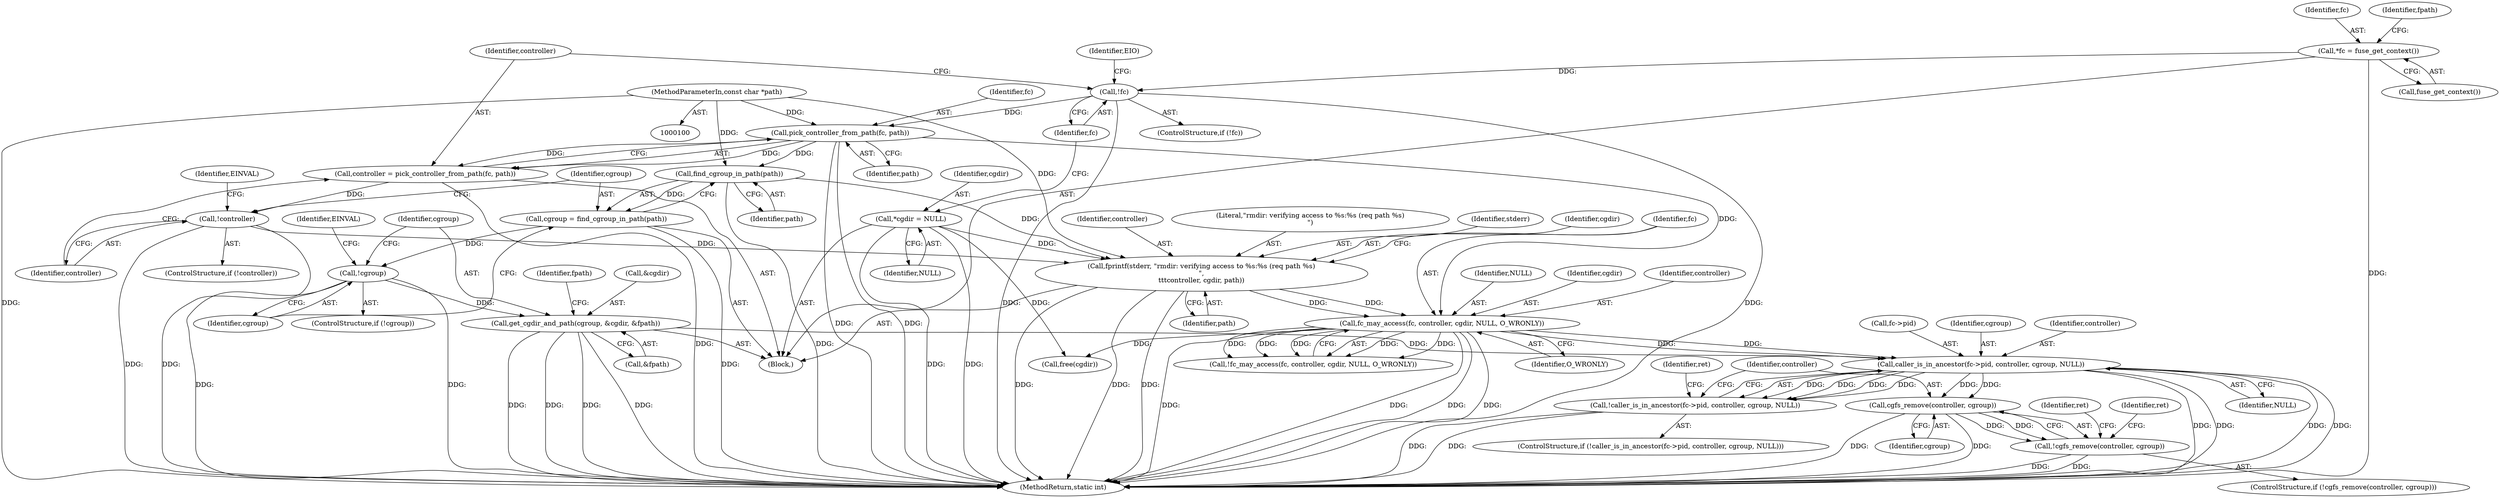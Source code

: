 digraph "1_lxcfs_a8b6c3e0537e90fba3c55910fd1b7229d54a60a7_4@pointer" {
"1000182" [label="(Call,caller_is_in_ancestor(fc->pid, controller, cgroup, NULL))"];
"1000168" [label="(Call,fc_may_access(fc, controller, cgdir, NULL, O_WRONLY))"];
"1000126" [label="(Call,pick_controller_from_path(fc, path))"];
"1000119" [label="(Call,!fc)"];
"1000104" [label="(Call,*fc = fuse_get_context())"];
"1000101" [label="(MethodParameterIn,const char *path)"];
"1000160" [label="(Call,fprintf(stderr, \"rmdir: verifying access to %s:%s (req path %s)\n\",\n\t\t\tcontroller, cgdir, path))"];
"1000130" [label="(Call,!controller)"];
"1000124" [label="(Call,controller = pick_controller_from_path(fc, path))"];
"1000112" [label="(Call,*cgdir = NULL)"];
"1000137" [label="(Call,find_cgroup_in_path(path))"];
"1000145" [label="(Call,get_cgdir_and_path(cgroup, &cgdir, &fpath))"];
"1000140" [label="(Call,!cgroup)"];
"1000135" [label="(Call,cgroup = find_cgroup_in_path(path))"];
"1000181" [label="(Call,!caller_is_in_ancestor(fc->pid, controller, cgroup, NULL))"];
"1000197" [label="(Call,cgfs_remove(controller, cgroup))"];
"1000196" [label="(Call,!cgfs_remove(controller, cgroup))"];
"1000183" [label="(Call,fc->pid)"];
"1000169" [label="(Identifier,fc)"];
"1000172" [label="(Identifier,NULL)"];
"1000198" [label="(Identifier,controller)"];
"1000163" [label="(Identifier,controller)"];
"1000113" [label="(Identifier,cgdir)"];
"1000199" [label="(Identifier,cgroup)"];
"1000187" [label="(Identifier,cgroup)"];
"1000167" [label="(Call,!fc_may_access(fc, controller, cgdir, NULL, O_WRONLY))"];
"1000106" [label="(Call,fuse_get_context())"];
"1000126" [label="(Call,pick_controller_from_path(fc, path))"];
"1000195" [label="(ControlStructure,if (!cgfs_remove(controller, cgroup)))"];
"1000146" [label="(Identifier,cgroup)"];
"1000197" [label="(Call,cgfs_remove(controller, cgroup))"];
"1000123" [label="(Identifier,EIO)"];
"1000147" [label="(Call,&cgdir)"];
"1000182" [label="(Call,caller_is_in_ancestor(fc->pid, controller, cgroup, NULL))"];
"1000144" [label="(Identifier,EINVAL)"];
"1000118" [label="(ControlStructure,if (!fc))"];
"1000181" [label="(Call,!caller_is_in_ancestor(fc->pid, controller, cgroup, NULL))"];
"1000138" [label="(Identifier,path)"];
"1000214" [label="(MethodReturn,static int)"];
"1000149" [label="(Call,&fpath)"];
"1000188" [label="(Identifier,NULL)"];
"1000171" [label="(Identifier,cgdir)"];
"1000130" [label="(Call,!controller)"];
"1000162" [label="(Literal,\"rmdir: verifying access to %s:%s (req path %s)\n\")"];
"1000141" [label="(Identifier,cgroup)"];
"1000191" [label="(Identifier,ret)"];
"1000104" [label="(Call,*fc = fuse_get_context())"];
"1000102" [label="(Block,)"];
"1000165" [label="(Identifier,path)"];
"1000134" [label="(Identifier,EINVAL)"];
"1000140" [label="(Call,!cgroup)"];
"1000135" [label="(Call,cgroup = find_cgroup_in_path(path))"];
"1000137" [label="(Call,find_cgroup_in_path(path))"];
"1000202" [label="(Identifier,ret)"];
"1000168" [label="(Call,fc_may_access(fc, controller, cgdir, NULL, O_WRONLY))"];
"1000125" [label="(Identifier,controller)"];
"1000105" [label="(Identifier,fc)"];
"1000120" [label="(Identifier,fc)"];
"1000114" [label="(Identifier,NULL)"];
"1000153" [label="(Identifier,fpath)"];
"1000173" [label="(Identifier,O_WRONLY)"];
"1000170" [label="(Identifier,controller)"];
"1000161" [label="(Identifier,stderr)"];
"1000186" [label="(Identifier,controller)"];
"1000136" [label="(Identifier,cgroup)"];
"1000164" [label="(Identifier,cgdir)"];
"1000139" [label="(ControlStructure,if (!cgroup))"];
"1000129" [label="(ControlStructure,if (!controller))"];
"1000180" [label="(ControlStructure,if (!caller_is_in_ancestor(fc->pid, controller, cgroup, NULL)))"];
"1000119" [label="(Call,!fc)"];
"1000145" [label="(Call,get_cgdir_and_path(cgroup, &cgdir, &fpath))"];
"1000127" [label="(Identifier,fc)"];
"1000109" [label="(Identifier,fpath)"];
"1000101" [label="(MethodParameterIn,const char *path)"];
"1000196" [label="(Call,!cgfs_remove(controller, cgroup))"];
"1000207" [label="(Identifier,ret)"];
"1000128" [label="(Identifier,path)"];
"1000131" [label="(Identifier,controller)"];
"1000160" [label="(Call,fprintf(stderr, \"rmdir: verifying access to %s:%s (req path %s)\n\",\n\t\t\tcontroller, cgdir, path))"];
"1000112" [label="(Call,*cgdir = NULL)"];
"1000124" [label="(Call,controller = pick_controller_from_path(fc, path))"];
"1000210" [label="(Call,free(cgdir))"];
"1000182" -> "1000181"  [label="AST: "];
"1000182" -> "1000188"  [label="CFG: "];
"1000183" -> "1000182"  [label="AST: "];
"1000186" -> "1000182"  [label="AST: "];
"1000187" -> "1000182"  [label="AST: "];
"1000188" -> "1000182"  [label="AST: "];
"1000181" -> "1000182"  [label="CFG: "];
"1000182" -> "1000214"  [label="DDG: "];
"1000182" -> "1000214"  [label="DDG: "];
"1000182" -> "1000214"  [label="DDG: "];
"1000182" -> "1000214"  [label="DDG: "];
"1000182" -> "1000181"  [label="DDG: "];
"1000182" -> "1000181"  [label="DDG: "];
"1000182" -> "1000181"  [label="DDG: "];
"1000182" -> "1000181"  [label="DDG: "];
"1000168" -> "1000182"  [label="DDG: "];
"1000168" -> "1000182"  [label="DDG: "];
"1000145" -> "1000182"  [label="DDG: "];
"1000182" -> "1000197"  [label="DDG: "];
"1000182" -> "1000197"  [label="DDG: "];
"1000168" -> "1000167"  [label="AST: "];
"1000168" -> "1000173"  [label="CFG: "];
"1000169" -> "1000168"  [label="AST: "];
"1000170" -> "1000168"  [label="AST: "];
"1000171" -> "1000168"  [label="AST: "];
"1000172" -> "1000168"  [label="AST: "];
"1000173" -> "1000168"  [label="AST: "];
"1000167" -> "1000168"  [label="CFG: "];
"1000168" -> "1000214"  [label="DDG: "];
"1000168" -> "1000214"  [label="DDG: "];
"1000168" -> "1000214"  [label="DDG: "];
"1000168" -> "1000214"  [label="DDG: "];
"1000168" -> "1000167"  [label="DDG: "];
"1000168" -> "1000167"  [label="DDG: "];
"1000168" -> "1000167"  [label="DDG: "];
"1000168" -> "1000167"  [label="DDG: "];
"1000168" -> "1000167"  [label="DDG: "];
"1000126" -> "1000168"  [label="DDG: "];
"1000160" -> "1000168"  [label="DDG: "];
"1000160" -> "1000168"  [label="DDG: "];
"1000168" -> "1000210"  [label="DDG: "];
"1000126" -> "1000124"  [label="AST: "];
"1000126" -> "1000128"  [label="CFG: "];
"1000127" -> "1000126"  [label="AST: "];
"1000128" -> "1000126"  [label="AST: "];
"1000124" -> "1000126"  [label="CFG: "];
"1000126" -> "1000214"  [label="DDG: "];
"1000126" -> "1000214"  [label="DDG: "];
"1000126" -> "1000124"  [label="DDG: "];
"1000126" -> "1000124"  [label="DDG: "];
"1000119" -> "1000126"  [label="DDG: "];
"1000101" -> "1000126"  [label="DDG: "];
"1000126" -> "1000137"  [label="DDG: "];
"1000119" -> "1000118"  [label="AST: "];
"1000119" -> "1000120"  [label="CFG: "];
"1000120" -> "1000119"  [label="AST: "];
"1000123" -> "1000119"  [label="CFG: "];
"1000125" -> "1000119"  [label="CFG: "];
"1000119" -> "1000214"  [label="DDG: "];
"1000119" -> "1000214"  [label="DDG: "];
"1000104" -> "1000119"  [label="DDG: "];
"1000104" -> "1000102"  [label="AST: "];
"1000104" -> "1000106"  [label="CFG: "];
"1000105" -> "1000104"  [label="AST: "];
"1000106" -> "1000104"  [label="AST: "];
"1000109" -> "1000104"  [label="CFG: "];
"1000104" -> "1000214"  [label="DDG: "];
"1000101" -> "1000100"  [label="AST: "];
"1000101" -> "1000214"  [label="DDG: "];
"1000101" -> "1000137"  [label="DDG: "];
"1000101" -> "1000160"  [label="DDG: "];
"1000160" -> "1000102"  [label="AST: "];
"1000160" -> "1000165"  [label="CFG: "];
"1000161" -> "1000160"  [label="AST: "];
"1000162" -> "1000160"  [label="AST: "];
"1000163" -> "1000160"  [label="AST: "];
"1000164" -> "1000160"  [label="AST: "];
"1000165" -> "1000160"  [label="AST: "];
"1000169" -> "1000160"  [label="CFG: "];
"1000160" -> "1000214"  [label="DDG: "];
"1000160" -> "1000214"  [label="DDG: "];
"1000160" -> "1000214"  [label="DDG: "];
"1000130" -> "1000160"  [label="DDG: "];
"1000112" -> "1000160"  [label="DDG: "];
"1000137" -> "1000160"  [label="DDG: "];
"1000130" -> "1000129"  [label="AST: "];
"1000130" -> "1000131"  [label="CFG: "];
"1000131" -> "1000130"  [label="AST: "];
"1000134" -> "1000130"  [label="CFG: "];
"1000136" -> "1000130"  [label="CFG: "];
"1000130" -> "1000214"  [label="DDG: "];
"1000130" -> "1000214"  [label="DDG: "];
"1000124" -> "1000130"  [label="DDG: "];
"1000124" -> "1000102"  [label="AST: "];
"1000125" -> "1000124"  [label="AST: "];
"1000131" -> "1000124"  [label="CFG: "];
"1000124" -> "1000214"  [label="DDG: "];
"1000112" -> "1000102"  [label="AST: "];
"1000112" -> "1000114"  [label="CFG: "];
"1000113" -> "1000112"  [label="AST: "];
"1000114" -> "1000112"  [label="AST: "];
"1000120" -> "1000112"  [label="CFG: "];
"1000112" -> "1000214"  [label="DDG: "];
"1000112" -> "1000214"  [label="DDG: "];
"1000112" -> "1000210"  [label="DDG: "];
"1000137" -> "1000135"  [label="AST: "];
"1000137" -> "1000138"  [label="CFG: "];
"1000138" -> "1000137"  [label="AST: "];
"1000135" -> "1000137"  [label="CFG: "];
"1000137" -> "1000214"  [label="DDG: "];
"1000137" -> "1000135"  [label="DDG: "];
"1000145" -> "1000102"  [label="AST: "];
"1000145" -> "1000149"  [label="CFG: "];
"1000146" -> "1000145"  [label="AST: "];
"1000147" -> "1000145"  [label="AST: "];
"1000149" -> "1000145"  [label="AST: "];
"1000153" -> "1000145"  [label="CFG: "];
"1000145" -> "1000214"  [label="DDG: "];
"1000145" -> "1000214"  [label="DDG: "];
"1000145" -> "1000214"  [label="DDG: "];
"1000145" -> "1000214"  [label="DDG: "];
"1000140" -> "1000145"  [label="DDG: "];
"1000140" -> "1000139"  [label="AST: "];
"1000140" -> "1000141"  [label="CFG: "];
"1000141" -> "1000140"  [label="AST: "];
"1000144" -> "1000140"  [label="CFG: "];
"1000146" -> "1000140"  [label="CFG: "];
"1000140" -> "1000214"  [label="DDG: "];
"1000140" -> "1000214"  [label="DDG: "];
"1000135" -> "1000140"  [label="DDG: "];
"1000135" -> "1000102"  [label="AST: "];
"1000136" -> "1000135"  [label="AST: "];
"1000141" -> "1000135"  [label="CFG: "];
"1000135" -> "1000214"  [label="DDG: "];
"1000181" -> "1000180"  [label="AST: "];
"1000191" -> "1000181"  [label="CFG: "];
"1000198" -> "1000181"  [label="CFG: "];
"1000181" -> "1000214"  [label="DDG: "];
"1000181" -> "1000214"  [label="DDG: "];
"1000197" -> "1000196"  [label="AST: "];
"1000197" -> "1000199"  [label="CFG: "];
"1000198" -> "1000197"  [label="AST: "];
"1000199" -> "1000197"  [label="AST: "];
"1000196" -> "1000197"  [label="CFG: "];
"1000197" -> "1000214"  [label="DDG: "];
"1000197" -> "1000214"  [label="DDG: "];
"1000197" -> "1000196"  [label="DDG: "];
"1000197" -> "1000196"  [label="DDG: "];
"1000196" -> "1000195"  [label="AST: "];
"1000202" -> "1000196"  [label="CFG: "];
"1000207" -> "1000196"  [label="CFG: "];
"1000196" -> "1000214"  [label="DDG: "];
"1000196" -> "1000214"  [label="DDG: "];
}
